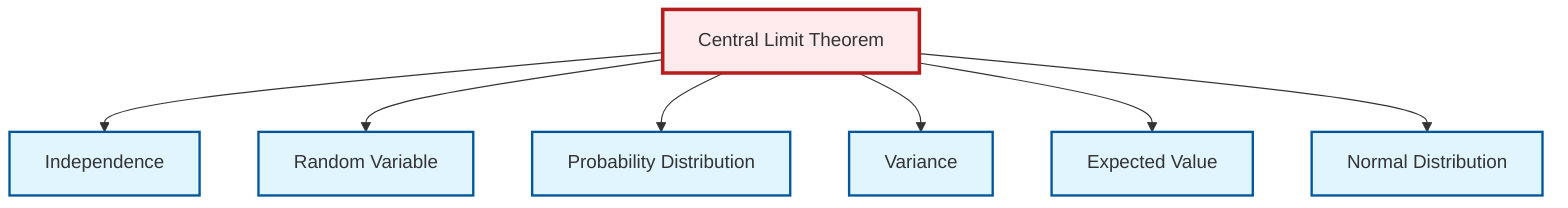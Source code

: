 graph TD
    classDef definition fill:#e1f5fe,stroke:#01579b,stroke-width:2px
    classDef theorem fill:#f3e5f5,stroke:#4a148c,stroke-width:2px
    classDef axiom fill:#fff3e0,stroke:#e65100,stroke-width:2px
    classDef example fill:#e8f5e9,stroke:#1b5e20,stroke-width:2px
    classDef current fill:#ffebee,stroke:#b71c1c,stroke-width:3px
    def-random-variable["Random Variable"]:::definition
    def-probability-distribution["Probability Distribution"]:::definition
    def-normal-distribution["Normal Distribution"]:::definition
    thm-central-limit["Central Limit Theorem"]:::theorem
    def-variance["Variance"]:::definition
    def-expectation["Expected Value"]:::definition
    def-independence["Independence"]:::definition
    thm-central-limit --> def-independence
    thm-central-limit --> def-random-variable
    thm-central-limit --> def-probability-distribution
    thm-central-limit --> def-variance
    thm-central-limit --> def-expectation
    thm-central-limit --> def-normal-distribution
    class thm-central-limit current